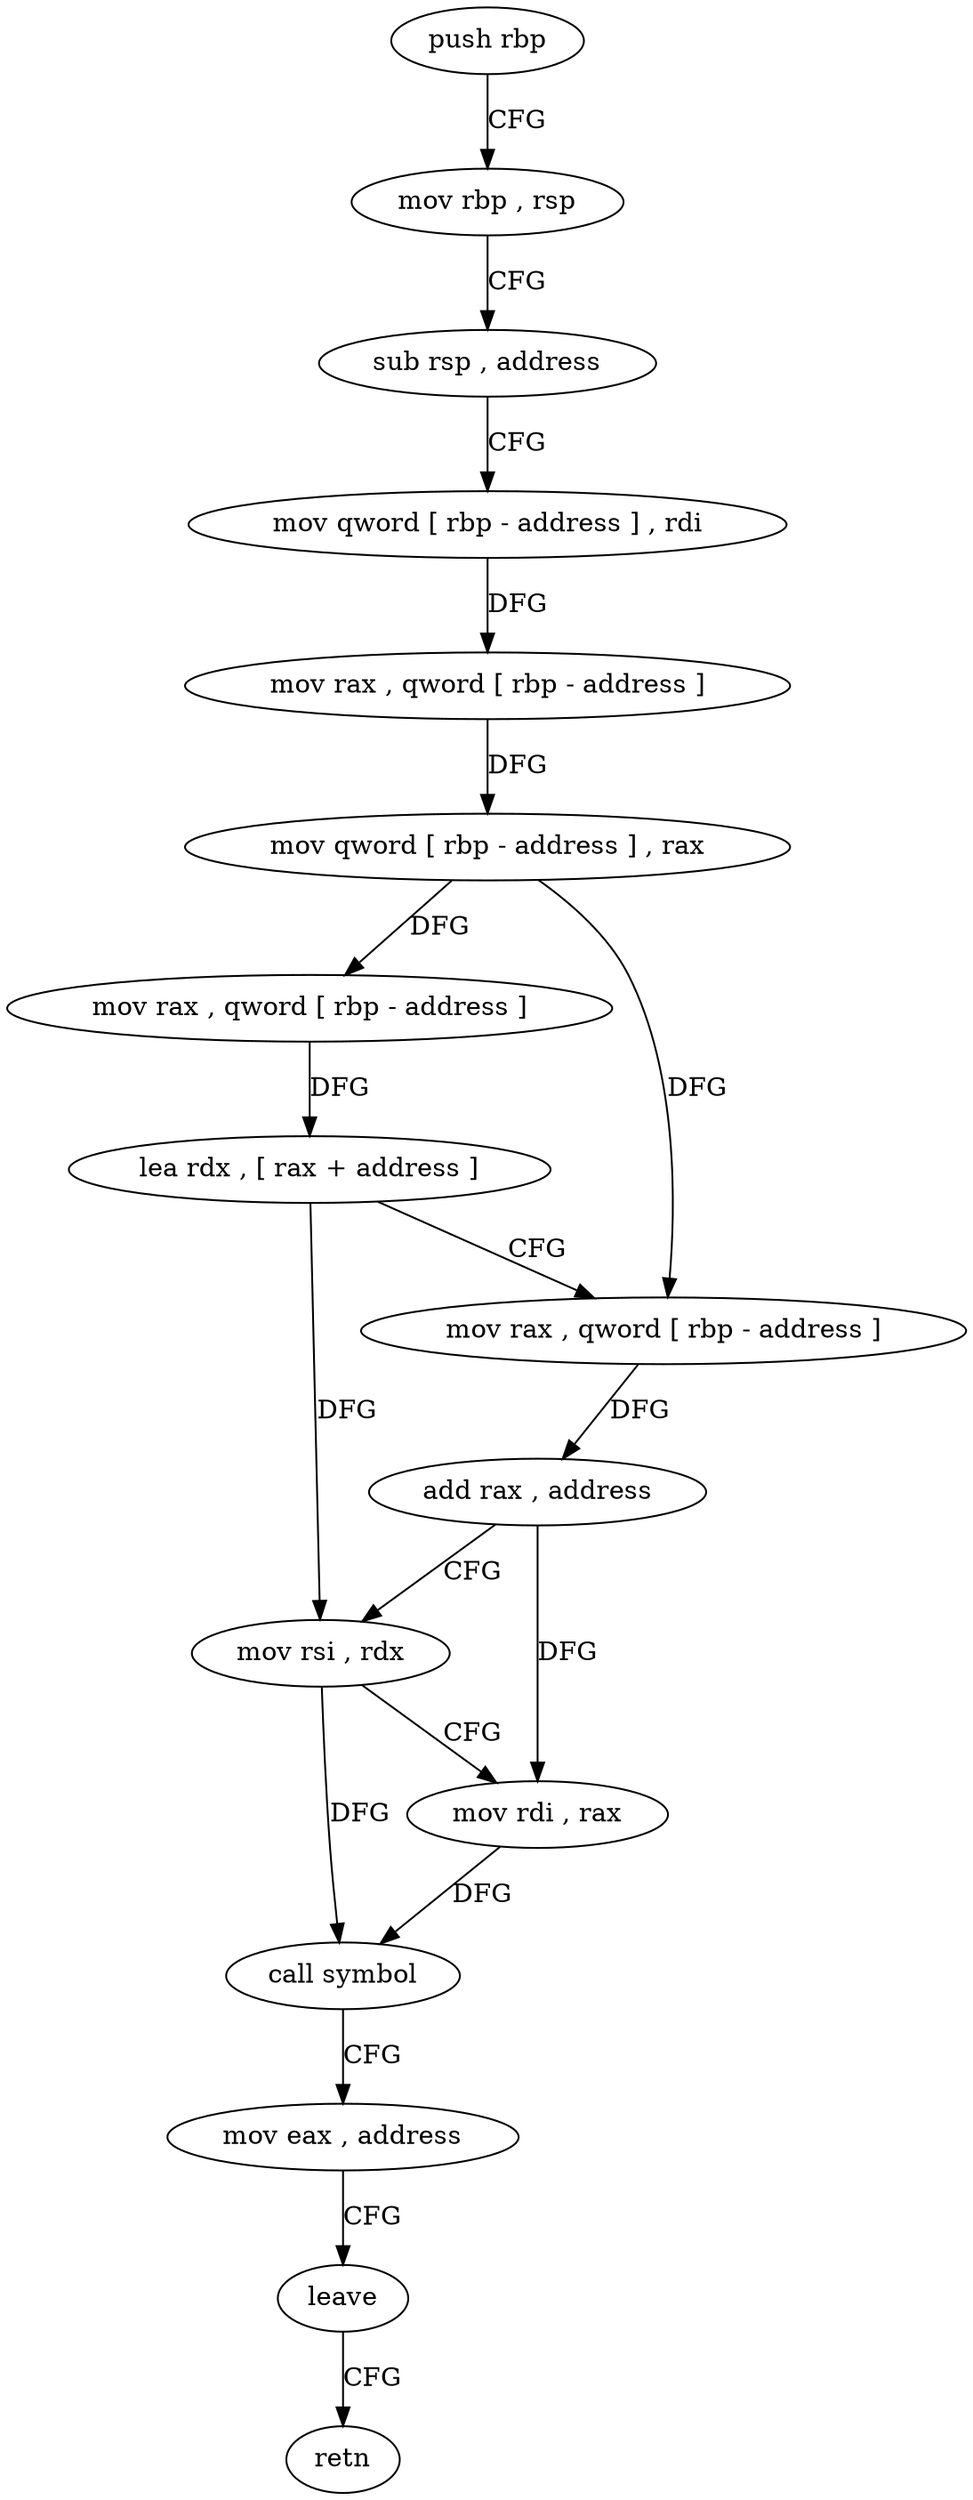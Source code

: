 digraph "func" {
"4238341" [label = "push rbp" ]
"4238342" [label = "mov rbp , rsp" ]
"4238345" [label = "sub rsp , address" ]
"4238349" [label = "mov qword [ rbp - address ] , rdi" ]
"4238353" [label = "mov rax , qword [ rbp - address ]" ]
"4238357" [label = "mov qword [ rbp - address ] , rax" ]
"4238361" [label = "mov rax , qword [ rbp - address ]" ]
"4238365" [label = "lea rdx , [ rax + address ]" ]
"4238369" [label = "mov rax , qword [ rbp - address ]" ]
"4238373" [label = "add rax , address" ]
"4238377" [label = "mov rsi , rdx" ]
"4238380" [label = "mov rdi , rax" ]
"4238383" [label = "call symbol" ]
"4238388" [label = "mov eax , address" ]
"4238393" [label = "leave" ]
"4238394" [label = "retn" ]
"4238341" -> "4238342" [ label = "CFG" ]
"4238342" -> "4238345" [ label = "CFG" ]
"4238345" -> "4238349" [ label = "CFG" ]
"4238349" -> "4238353" [ label = "DFG" ]
"4238353" -> "4238357" [ label = "DFG" ]
"4238357" -> "4238361" [ label = "DFG" ]
"4238357" -> "4238369" [ label = "DFG" ]
"4238361" -> "4238365" [ label = "DFG" ]
"4238365" -> "4238369" [ label = "CFG" ]
"4238365" -> "4238377" [ label = "DFG" ]
"4238369" -> "4238373" [ label = "DFG" ]
"4238373" -> "4238377" [ label = "CFG" ]
"4238373" -> "4238380" [ label = "DFG" ]
"4238377" -> "4238380" [ label = "CFG" ]
"4238377" -> "4238383" [ label = "DFG" ]
"4238380" -> "4238383" [ label = "DFG" ]
"4238383" -> "4238388" [ label = "CFG" ]
"4238388" -> "4238393" [ label = "CFG" ]
"4238393" -> "4238394" [ label = "CFG" ]
}
